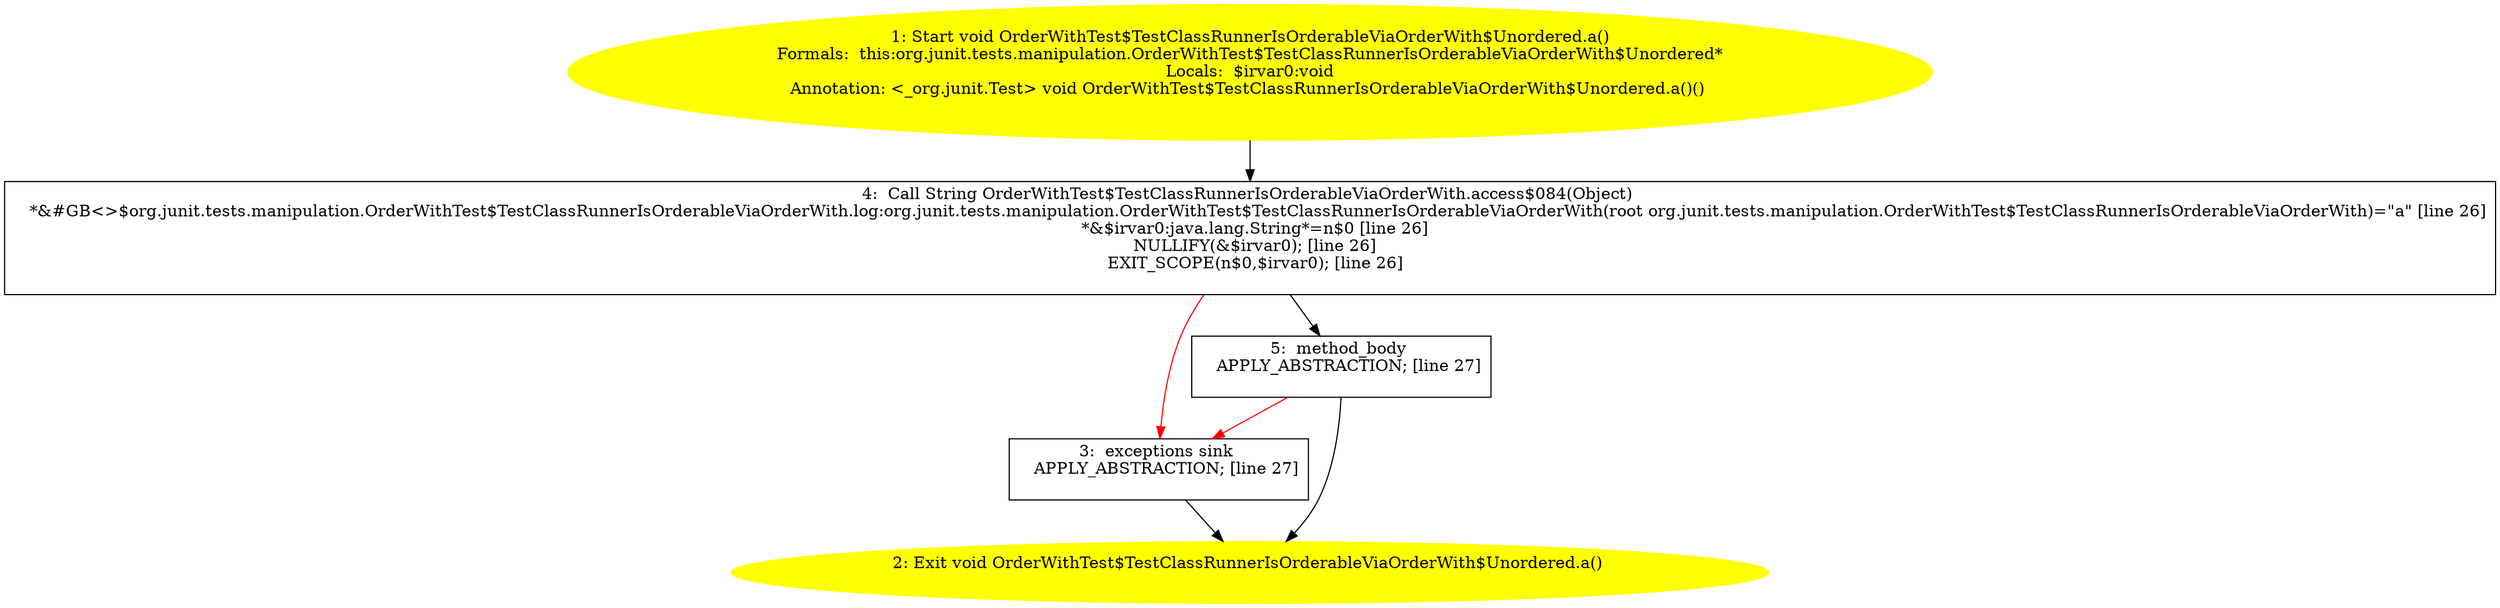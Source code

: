 /* @generated */
digraph cfg {
"org.junit.tests.manipulation.OrderWithTest$TestClassRunnerIsOrderableViaOrderWith$Unordered.a():void.cc916302aa682535d9630cb45fbc6b54_1" [label="1: Start void OrderWithTest$TestClassRunnerIsOrderableViaOrderWith$Unordered.a()\nFormals:  this:org.junit.tests.manipulation.OrderWithTest$TestClassRunnerIsOrderableViaOrderWith$Unordered*\nLocals:  $irvar0:void\nAnnotation: <_org.junit.Test> void OrderWithTest$TestClassRunnerIsOrderableViaOrderWith$Unordered.a()() \n  " color=yellow style=filled]
	

	 "org.junit.tests.manipulation.OrderWithTest$TestClassRunnerIsOrderableViaOrderWith$Unordered.a():void.cc916302aa682535d9630cb45fbc6b54_1" -> "org.junit.tests.manipulation.OrderWithTest$TestClassRunnerIsOrderableViaOrderWith$Unordered.a():void.cc916302aa682535d9630cb45fbc6b54_4" ;
"org.junit.tests.manipulation.OrderWithTest$TestClassRunnerIsOrderableViaOrderWith$Unordered.a():void.cc916302aa682535d9630cb45fbc6b54_2" [label="2: Exit void OrderWithTest$TestClassRunnerIsOrderableViaOrderWith$Unordered.a() \n  " color=yellow style=filled]
	

"org.junit.tests.manipulation.OrderWithTest$TestClassRunnerIsOrderableViaOrderWith$Unordered.a():void.cc916302aa682535d9630cb45fbc6b54_3" [label="3:  exceptions sink \n   APPLY_ABSTRACTION; [line 27]\n " shape="box"]
	

	 "org.junit.tests.manipulation.OrderWithTest$TestClassRunnerIsOrderableViaOrderWith$Unordered.a():void.cc916302aa682535d9630cb45fbc6b54_3" -> "org.junit.tests.manipulation.OrderWithTest$TestClassRunnerIsOrderableViaOrderWith$Unordered.a():void.cc916302aa682535d9630cb45fbc6b54_2" ;
"org.junit.tests.manipulation.OrderWithTest$TestClassRunnerIsOrderableViaOrderWith$Unordered.a():void.cc916302aa682535d9630cb45fbc6b54_4" [label="4:  Call String OrderWithTest$TestClassRunnerIsOrderableViaOrderWith.access$084(Object) \n   *&#GB<>$org.junit.tests.manipulation.OrderWithTest$TestClassRunnerIsOrderableViaOrderWith.log:org.junit.tests.manipulation.OrderWithTest$TestClassRunnerIsOrderableViaOrderWith(root org.junit.tests.manipulation.OrderWithTest$TestClassRunnerIsOrderableViaOrderWith)=\"a\" [line 26]\n  *&$irvar0:java.lang.String*=n$0 [line 26]\n  NULLIFY(&$irvar0); [line 26]\n  EXIT_SCOPE(n$0,$irvar0); [line 26]\n " shape="box"]
	

	 "org.junit.tests.manipulation.OrderWithTest$TestClassRunnerIsOrderableViaOrderWith$Unordered.a():void.cc916302aa682535d9630cb45fbc6b54_4" -> "org.junit.tests.manipulation.OrderWithTest$TestClassRunnerIsOrderableViaOrderWith$Unordered.a():void.cc916302aa682535d9630cb45fbc6b54_5" ;
	 "org.junit.tests.manipulation.OrderWithTest$TestClassRunnerIsOrderableViaOrderWith$Unordered.a():void.cc916302aa682535d9630cb45fbc6b54_4" -> "org.junit.tests.manipulation.OrderWithTest$TestClassRunnerIsOrderableViaOrderWith$Unordered.a():void.cc916302aa682535d9630cb45fbc6b54_3" [color="red" ];
"org.junit.tests.manipulation.OrderWithTest$TestClassRunnerIsOrderableViaOrderWith$Unordered.a():void.cc916302aa682535d9630cb45fbc6b54_5" [label="5:  method_body \n   APPLY_ABSTRACTION; [line 27]\n " shape="box"]
	

	 "org.junit.tests.manipulation.OrderWithTest$TestClassRunnerIsOrderableViaOrderWith$Unordered.a():void.cc916302aa682535d9630cb45fbc6b54_5" -> "org.junit.tests.manipulation.OrderWithTest$TestClassRunnerIsOrderableViaOrderWith$Unordered.a():void.cc916302aa682535d9630cb45fbc6b54_2" ;
	 "org.junit.tests.manipulation.OrderWithTest$TestClassRunnerIsOrderableViaOrderWith$Unordered.a():void.cc916302aa682535d9630cb45fbc6b54_5" -> "org.junit.tests.manipulation.OrderWithTest$TestClassRunnerIsOrderableViaOrderWith$Unordered.a():void.cc916302aa682535d9630cb45fbc6b54_3" [color="red" ];
}

